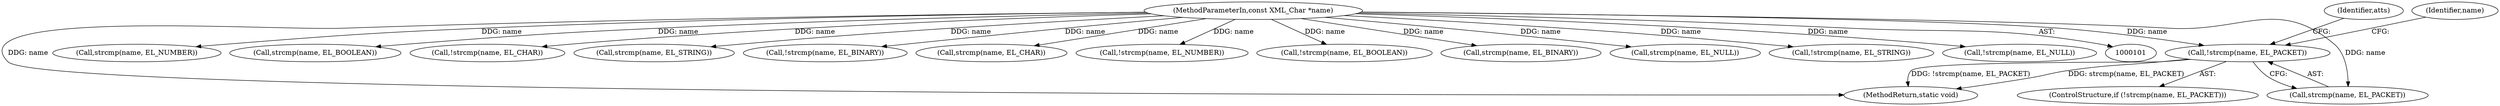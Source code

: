 digraph "0_php_2aae60461c2ff7b7fbcdd194c789ac841d0747d7@API" {
"1000114" [label="(Call,!strcmp(name, EL_PACKET))"];
"1000103" [label="(MethodParameterIn,const XML_Char *name)"];
"1000121" [label="(Identifier,atts)"];
"1000114" [label="(Call,!strcmp(name, EL_PACKET))"];
"1000301" [label="(Call,strcmp(name, EL_NUMBER))"];
"1000113" [label="(ControlStructure,if (!strcmp(name, EL_PACKET)))"];
"1000452" [label="(MethodReturn,static void)"];
"1000342" [label="(Call,strcmp(name, EL_BOOLEAN))"];
"1000103" [label="(MethodParameterIn,const XML_Char *name)"];
"1000236" [label="(Call,!strcmp(name, EL_CHAR))"];
"1000115" [label="(Call,strcmp(name, EL_PACKET))"];
"1000143" [label="(Call,strcmp(name, EL_STRING))"];
"1000189" [label="(Call,!strcmp(name, EL_BINARY))"];
"1000237" [label="(Call,strcmp(name, EL_CHAR))"];
"1000300" [label="(Call,!strcmp(name, EL_NUMBER))"];
"1000341" [label="(Call,!strcmp(name, EL_BOOLEAN))"];
"1000144" [label="(Identifier,name)"];
"1000190" [label="(Call,strcmp(name, EL_BINARY))"];
"1000440" [label="(Call,strcmp(name, EL_NULL))"];
"1000142" [label="(Call,!strcmp(name, EL_STRING))"];
"1000439" [label="(Call,!strcmp(name, EL_NULL))"];
"1000114" -> "1000113"  [label="AST: "];
"1000114" -> "1000115"  [label="CFG: "];
"1000115" -> "1000114"  [label="AST: "];
"1000121" -> "1000114"  [label="CFG: "];
"1000144" -> "1000114"  [label="CFG: "];
"1000114" -> "1000452"  [label="DDG: !strcmp(name, EL_PACKET)"];
"1000114" -> "1000452"  [label="DDG: strcmp(name, EL_PACKET)"];
"1000103" -> "1000114"  [label="DDG: name"];
"1000103" -> "1000101"  [label="AST: "];
"1000103" -> "1000452"  [label="DDG: name"];
"1000103" -> "1000115"  [label="DDG: name"];
"1000103" -> "1000142"  [label="DDG: name"];
"1000103" -> "1000143"  [label="DDG: name"];
"1000103" -> "1000189"  [label="DDG: name"];
"1000103" -> "1000190"  [label="DDG: name"];
"1000103" -> "1000236"  [label="DDG: name"];
"1000103" -> "1000237"  [label="DDG: name"];
"1000103" -> "1000300"  [label="DDG: name"];
"1000103" -> "1000301"  [label="DDG: name"];
"1000103" -> "1000341"  [label="DDG: name"];
"1000103" -> "1000342"  [label="DDG: name"];
"1000103" -> "1000439"  [label="DDG: name"];
"1000103" -> "1000440"  [label="DDG: name"];
}
